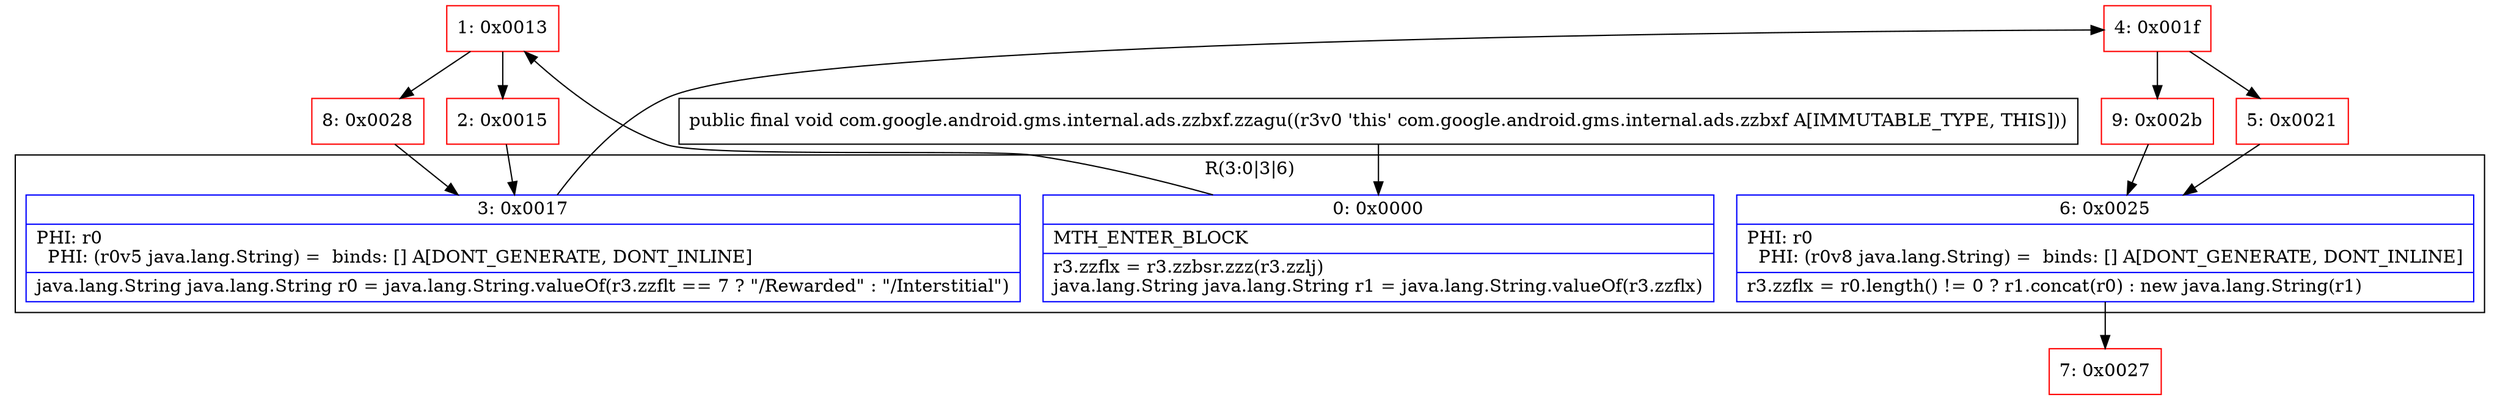 digraph "CFG forcom.google.android.gms.internal.ads.zzbxf.zzagu()V" {
subgraph cluster_Region_575814784 {
label = "R(3:0|3|6)";
node [shape=record,color=blue];
Node_0 [shape=record,label="{0\:\ 0x0000|MTH_ENTER_BLOCK\l|r3.zzflx = r3.zzbsr.zzz(r3.zzlj)\ljava.lang.String java.lang.String r1 = java.lang.String.valueOf(r3.zzflx)\l}"];
Node_3 [shape=record,label="{3\:\ 0x0017|PHI: r0 \l  PHI: (r0v5 java.lang.String) =  binds: [] A[DONT_GENERATE, DONT_INLINE]\l|java.lang.String java.lang.String r0 = java.lang.String.valueOf(r3.zzflt == 7 ? \"\/Rewarded\" : \"\/Interstitial\")\l}"];
Node_6 [shape=record,label="{6\:\ 0x0025|PHI: r0 \l  PHI: (r0v8 java.lang.String) =  binds: [] A[DONT_GENERATE, DONT_INLINE]\l|r3.zzflx = r0.length() != 0 ? r1.concat(r0) : new java.lang.String(r1)\l}"];
}
Node_1 [shape=record,color=red,label="{1\:\ 0x0013}"];
Node_2 [shape=record,color=red,label="{2\:\ 0x0015}"];
Node_4 [shape=record,color=red,label="{4\:\ 0x001f}"];
Node_5 [shape=record,color=red,label="{5\:\ 0x0021}"];
Node_7 [shape=record,color=red,label="{7\:\ 0x0027}"];
Node_8 [shape=record,color=red,label="{8\:\ 0x0028}"];
Node_9 [shape=record,color=red,label="{9\:\ 0x002b}"];
MethodNode[shape=record,label="{public final void com.google.android.gms.internal.ads.zzbxf.zzagu((r3v0 'this' com.google.android.gms.internal.ads.zzbxf A[IMMUTABLE_TYPE, THIS])) }"];
MethodNode -> Node_0;
Node_0 -> Node_1;
Node_3 -> Node_4;
Node_6 -> Node_7;
Node_1 -> Node_2;
Node_1 -> Node_8;
Node_2 -> Node_3;
Node_4 -> Node_5;
Node_4 -> Node_9;
Node_5 -> Node_6;
Node_8 -> Node_3;
Node_9 -> Node_6;
}

